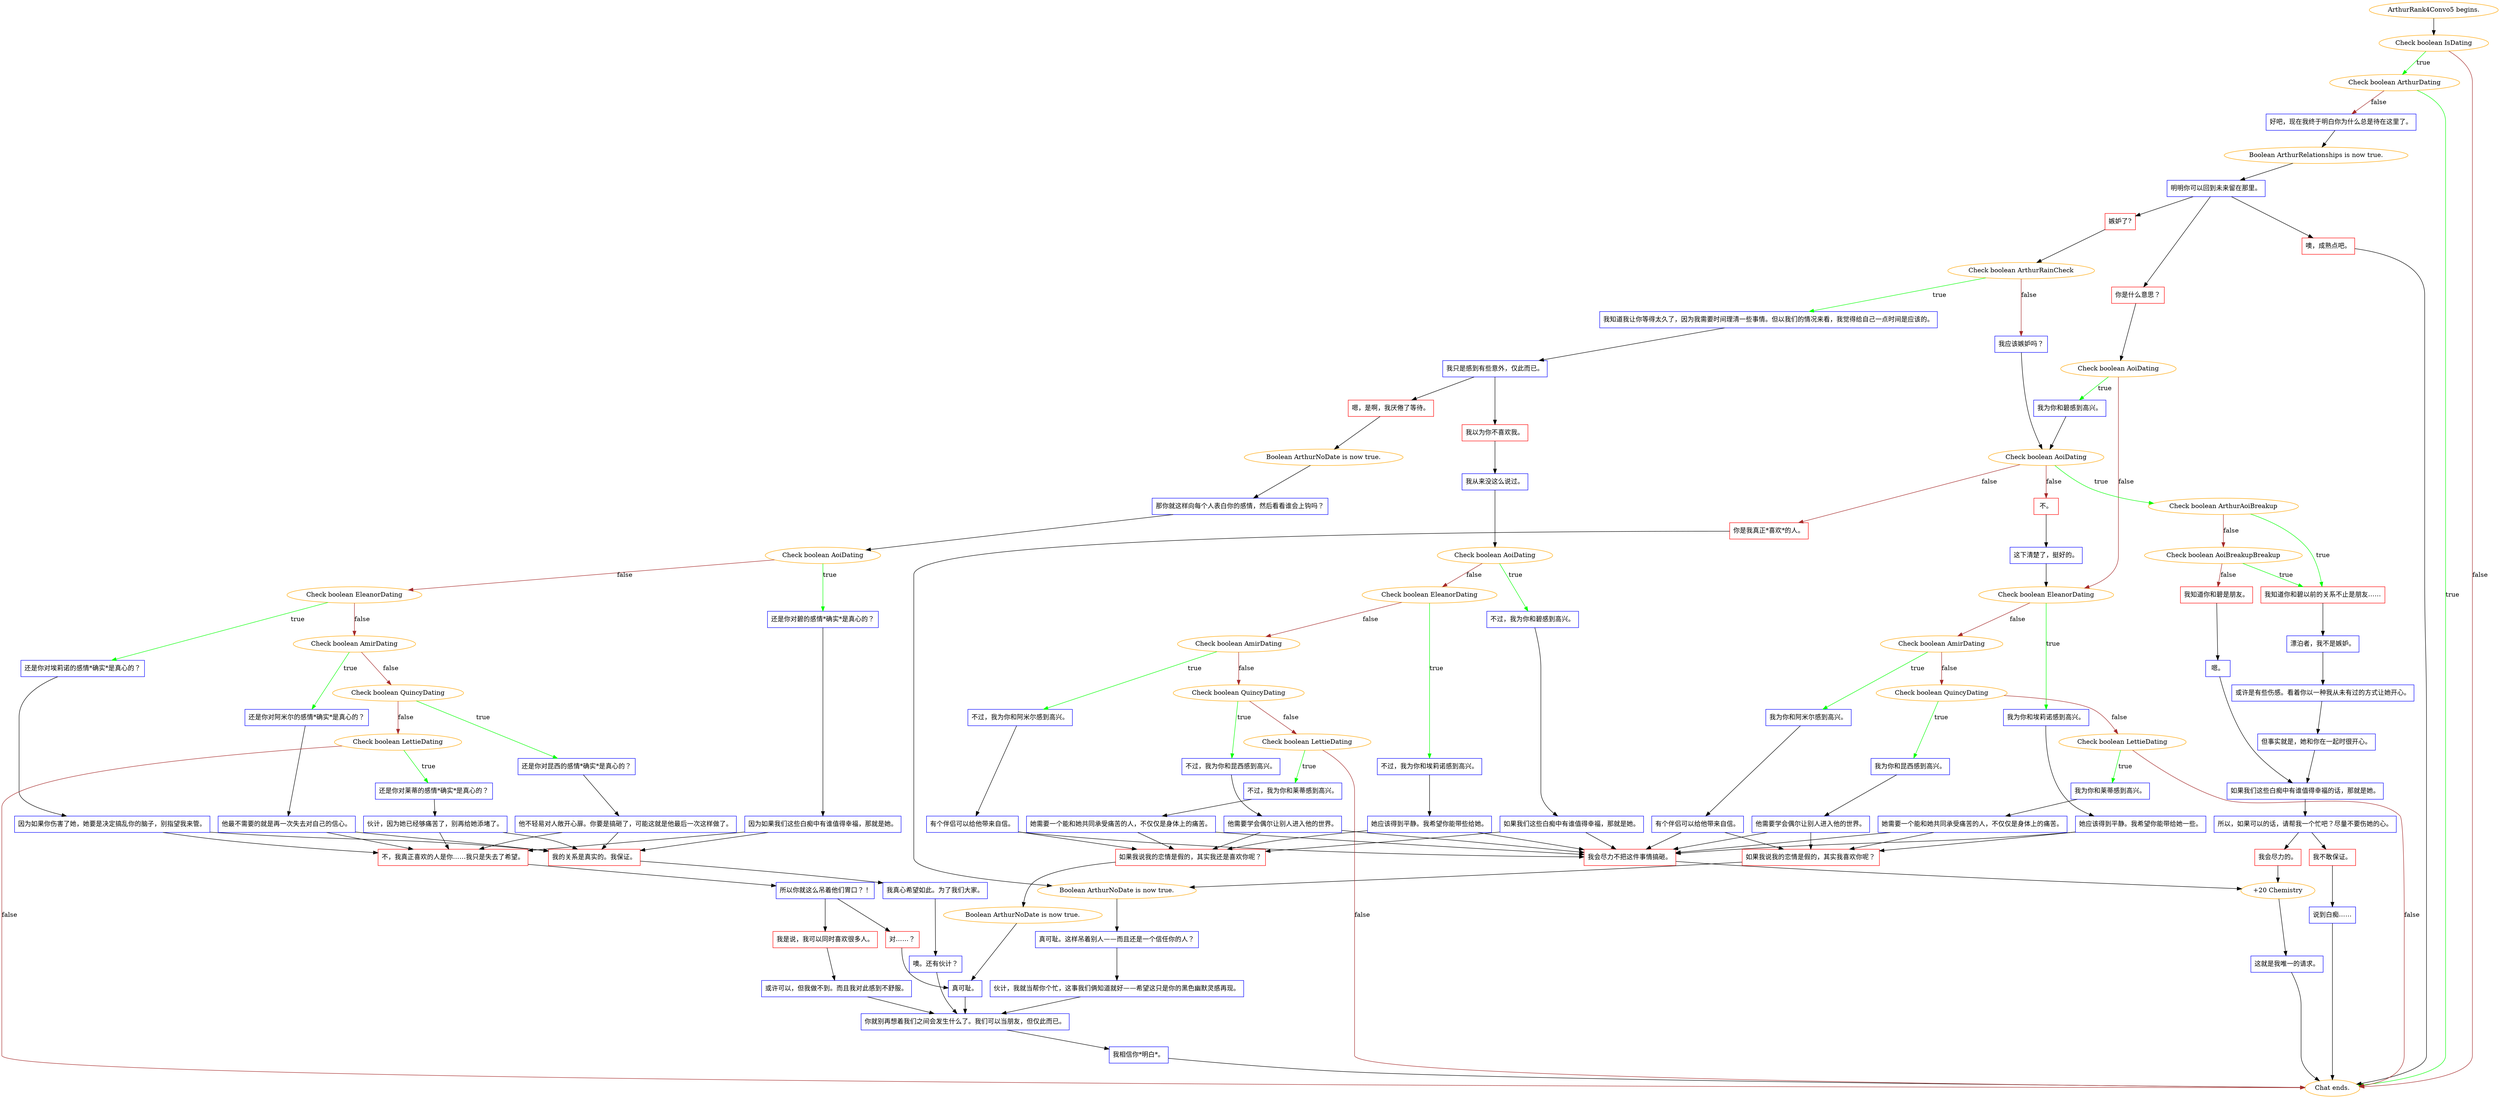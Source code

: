 digraph {
	"ArthurRank4Convo5 begins." [color=orange];
		"ArthurRank4Convo5 begins." -> j2018845881;
	j2018845881 [label="Check boolean IsDating",color=orange];
		j2018845881 -> j2993237603 [label=true,color=green];
		j2018845881 -> "Chat ends." [label=false,color=brown];
	j2993237603 [label="Check boolean ArthurDating",color=orange];
		j2993237603 -> "Chat ends." [label=true,color=green];
		j2993237603 -> j3250176456 [label=false,color=brown];
	"Chat ends." [color=orange];
	j3250176456 [label="好吧，现在我终于明白你为什么总是待在这里了。",shape=box,color=blue];
		j3250176456 -> j2114796932;
	j2114796932 [label="Boolean ArthurRelationships is now true.",color=orange];
		j2114796932 -> j2955788177;
	j2955788177 [label="明明你可以回到未来留在那里。",shape=box,color=blue];
		j2955788177 -> j4203022274;
		j2955788177 -> j3704029571;
		j2955788177 -> j3853964552;
	j4203022274 [label="噢，成熟点吧。",shape=box,color=red];
		j4203022274 -> "Chat ends.";
	j3704029571 [label="嫉妒了?",shape=box,color=red];
		j3704029571 -> j1876090925;
	j3853964552 [label="你是什么意思？",shape=box,color=red];
		j3853964552 -> j3574252422;
	j1876090925 [label="Check boolean ArthurRainCheck",color=orange];
		j1876090925 -> j3176234747 [label=true,color=green];
		j1876090925 -> j345891601 [label=false,color=brown];
	j3574252422 [label="Check boolean AoiDating",color=orange];
		j3574252422 -> j747261411 [label=true,color=green];
		j3574252422 -> j1759626161 [label=false,color=brown];
	j3176234747 [label="我知道我让你等得太久了，因为我需要时间理清一些事情。但以我们的情况来看，我觉得给自己一点时间是应该的。",shape=box,color=blue];
		j3176234747 -> j3127091985;
	j345891601 [label="我应该嫉妒吗？",shape=box,color=blue];
		j345891601 -> j2279261553;
	j747261411 [label="我为你和碧感到高兴。",shape=box,color=blue];
		j747261411 -> j2279261553;
	j1759626161 [label="Check boolean EleanorDating",color=orange];
		j1759626161 -> j3633204049 [label=true,color=green];
		j1759626161 -> j4274557196 [label=false,color=brown];
	j3127091985 [label="我只是感到有些意外，仅此而已。",shape=box,color=blue];
		j3127091985 -> j4155760882;
		j3127091985 -> j226133167;
	j2279261553 [label="Check boolean AoiDating",color=orange];
		j2279261553 -> j1863277533 [label=true,color=green];
		j2279261553 -> j2823923675 [label=false,color=brown];
		j2279261553 -> j1368794845 [label=false,color=brown];
	j3633204049 [label="我为你和埃莉诺感到高兴。",shape=box,color=blue];
		j3633204049 -> j3071162454;
	j4274557196 [label="Check boolean AmirDating",color=orange];
		j4274557196 -> j3824647788 [label=true,color=green];
		j4274557196 -> j1675108729 [label=false,color=brown];
	j4155760882 [label="我以为你不喜欢我。",shape=box,color=red];
		j4155760882 -> j1718638042;
	j226133167 [label="嗯，是啊，我厌倦了等待。",shape=box,color=red];
		j226133167 -> j4041517482;
	j1863277533 [label="Check boolean ArthurAoiBreakup",color=orange];
		j1863277533 -> j2761330118 [label=true,color=green];
		j1863277533 -> j1641706424 [label=false,color=brown];
	j2823923675 [label="不。",shape=box,color=red];
		j2823923675 -> j4266118186;
	j1368794845 [label="你是我真正*喜欢*的人。",shape=box,color=red];
		j1368794845 -> j3778107128;
	j3071162454 [label="她应该得到平静。我希望你能带给她一些。",shape=box,color=blue];
		j3071162454 -> j1905813415;
		j3071162454 -> j163132096;
	j3824647788 [label="我为你和阿米尔感到高兴。",shape=box,color=blue];
		j3824647788 -> j3787022122;
	j1675108729 [label="Check boolean QuincyDating",color=orange];
		j1675108729 -> j1846841111 [label=true,color=green];
		j1675108729 -> j3895399393 [label=false,color=brown];
	j1718638042 [label="我从来没这么说过。",shape=box,color=blue];
		j1718638042 -> j1292584064;
	j4041517482 [label="Boolean ArthurNoDate is now true.",color=orange];
		j4041517482 -> j3414970600;
	j2761330118 [label="我知道你和碧以前的关系不止是朋友……",shape=box,color=red];
		j2761330118 -> j2160017421;
	j1641706424 [label="Check boolean AoiBreakupBreakup",color=orange];
		j1641706424 -> j2761330118 [label=true,color=green];
		j1641706424 -> j1246841650 [label=false,color=brown];
	j4266118186 [label="这下清楚了，挺好的。",shape=box,color=blue];
		j4266118186 -> j1759626161;
	j3778107128 [label="Boolean ArthurNoDate is now true.",color=orange];
		j3778107128 -> j1699850977;
	j1905813415 [label="我会尽力不把这件事情搞砸。",shape=box,color=red];
		j1905813415 -> j2987192156;
	j163132096 [label="如果我说我的恋情是假的，其实我喜欢你呢？",shape=box,color=red];
		j163132096 -> j3778107128;
	j3787022122 [label="有个伴侣可以给他带来自信。",shape=box,color=blue];
		j3787022122 -> j1905813415;
		j3787022122 -> j163132096;
	j1846841111 [label="我为你和昆西感到高兴。",shape=box,color=blue];
		j1846841111 -> j1317224084;
	j3895399393 [label="Check boolean LettieDating",color=orange];
		j3895399393 -> j2364144346 [label=true,color=green];
		j3895399393 -> "Chat ends." [label=false,color=brown];
	j1292584064 [label="Check boolean AoiDating",color=orange];
		j1292584064 -> j1184289959 [label=true,color=green];
		j1292584064 -> j1044422633 [label=false,color=brown];
	j3414970600 [label="那你就这样向每个人表白你的感情，然后看看谁会上钩吗？",shape=box,color=blue];
		j3414970600 -> j2578975380;
	j2160017421 [label="漂泊者，我不是嫉妒。",shape=box,color=blue];
		j2160017421 -> j1203873337;
	j1246841650 [label="我知道你和碧是朋友。",shape=box,color=red];
		j1246841650 -> j3804572365;
	j1699850977 [label="真可耻。这样吊着别人——而且还是一个信任你的人？",shape=box,color=blue];
		j1699850977 -> j2832235185;
	j2987192156 [label="+20 Chemistry",color=orange];
		j2987192156 -> j3476414535;
	j1317224084 [label="他需要学会偶尔让别人进入他的世界。",shape=box,color=blue];
		j1317224084 -> j1905813415;
		j1317224084 -> j163132096;
	j2364144346 [label="我为你和莱蒂感到高兴。",shape=box,color=blue];
		j2364144346 -> j408737089;
	j1184289959 [label="不过，我为你和碧感到高兴。",shape=box,color=blue];
		j1184289959 -> j3261618747;
	j1044422633 [label="Check boolean EleanorDating",color=orange];
		j1044422633 -> j12515786 [label=true,color=green];
		j1044422633 -> j2191467577 [label=false,color=brown];
	j2578975380 [label="Check boolean AoiDating",color=orange];
		j2578975380 -> j2895663601 [label=true,color=green];
		j2578975380 -> j1553816266 [label=false,color=brown];
	j1203873337 [label="或许是有些伤感。看着你以一种我从未有过的方式让她开心。",shape=box,color=blue];
		j1203873337 -> j401098467;
	j3804572365 [label="嗯。",shape=box,color=blue];
		j3804572365 -> j1595019741;
	j2832235185 [label="伙计，我就当帮你个忙，这事我们俩知道就好——希望这只是你的黑色幽默灵感再现。",shape=box,color=blue];
		j2832235185 -> j3777451105;
	j3476414535 [label="这就是我唯一的请求。",shape=box,color=blue];
		j3476414535 -> "Chat ends.";
	j408737089 [label="她需要一个能和她共同承受痛苦的人，不仅仅是身体上的痛苦。",shape=box,color=blue];
		j408737089 -> j1905813415;
		j408737089 -> j163132096;
	j3261618747 [label="如果我们这些白痴中有谁值得幸福，那就是她。",shape=box,color=blue];
		j3261618747 -> j1905813415;
		j3261618747 -> j45754159;
	j12515786 [label="不过，我为你和埃莉诺感到高兴。",shape=box,color=blue];
		j12515786 -> j2481057895;
	j2191467577 [label="Check boolean AmirDating",color=orange];
		j2191467577 -> j3636264882 [label=true,color=green];
		j2191467577 -> j3786569169 [label=false,color=brown];
	j2895663601 [label="还是你对碧的感情*确实*是真心的？",shape=box,color=blue];
		j2895663601 -> j1797382787;
	j1553816266 [label="Check boolean EleanorDating",color=orange];
		j1553816266 -> j902677337 [label=true,color=green];
		j1553816266 -> j2704905820 [label=false,color=brown];
	j401098467 [label="但事实就是，她和你在一起时很开心。",shape=box,color=blue];
		j401098467 -> j1595019741;
	j1595019741 [label="如果我们这些白痴中有谁值得幸福的话，那就是她。",shape=box,color=blue];
		j1595019741 -> j3064757566;
	j3777451105 [label="你就别再想着我们之间会发生什么了。我们可以当朋友，但仅此而已。",shape=box,color=blue];
		j3777451105 -> j4101706182;
	j45754159 [label="如果我说我的恋情是假的，其实我还是喜欢你呢？",shape=box,color=red];
		j45754159 -> j1199891468;
	j2481057895 [label="她应该得到平静。我希望你能带些给她。",shape=box,color=blue];
		j2481057895 -> j1905813415;
		j2481057895 -> j45754159;
	j3636264882 [label="不过，我为你和阿米尔感到高兴。",shape=box,color=blue];
		j3636264882 -> j3395436538;
	j3786569169 [label="Check boolean QuincyDating",color=orange];
		j3786569169 -> j1380482880 [label=true,color=green];
		j3786569169 -> j500909637 [label=false,color=brown];
	j1797382787 [label="因为如果我们这些白痴中有谁值得幸福，那就是她。",shape=box,color=blue];
		j1797382787 -> j2696578162;
		j1797382787 -> j1478081183;
	j902677337 [label="还是你对埃莉诺的感情*确实*是真心的？",shape=box,color=blue];
		j902677337 -> j4093481922;
	j2704905820 [label="Check boolean AmirDating",color=orange];
		j2704905820 -> j2035118122 [label=true,color=green];
		j2704905820 -> j1535484838 [label=false,color=brown];
	j3064757566 [label="所以，如果可以的话，请帮我一个忙吧？尽量不要伤她的心。",shape=box,color=blue];
		j3064757566 -> j2239770674;
		j3064757566 -> j1603529859;
	j4101706182 [label="我相信你*明白*。",shape=box,color=blue];
		j4101706182 -> "Chat ends.";
	j1199891468 [label="Boolean ArthurNoDate is now true.",color=orange];
		j1199891468 -> j1987215590;
	j3395436538 [label="有个伴侣可以给他带来自信。",shape=box,color=blue];
		j3395436538 -> j1905813415;
		j3395436538 -> j45754159;
	j1380482880 [label="不过，我为你和昆西感到高兴。",shape=box,color=blue];
		j1380482880 -> j4245593794;
	j500909637 [label="Check boolean LettieDating",color=orange];
		j500909637 -> j2033951201 [label=true,color=green];
		j500909637 -> "Chat ends." [label=false,color=brown];
	j2696578162 [label="我的关系是真实的。我保证。",shape=box,color=red];
		j2696578162 -> j122444790;
	j1478081183 [label="不，我真正喜欢的人是你……我只是失去了希望。",shape=box,color=red];
		j1478081183 -> j2557789022;
	j4093481922 [label="因为如果你伤害了她，她要是决定搞乱你的脑子，别指望我来管。",shape=box,color=blue];
		j4093481922 -> j2696578162;
		j4093481922 -> j1478081183;
	j2035118122 [label="还是你对阿米尔的感情*确实*是真心的？",shape=box,color=blue];
		j2035118122 -> j387823932;
	j1535484838 [label="Check boolean QuincyDating",color=orange];
		j1535484838 -> j2453966776 [label=true,color=green];
		j1535484838 -> j2093702655 [label=false,color=brown];
	j2239770674 [label="我会尽力的。",shape=box,color=red];
		j2239770674 -> j2987192156;
	j1603529859 [label="我不敢保证。",shape=box,color=red];
		j1603529859 -> j1786293243;
	j1987215590 [label="真可耻。",shape=box,color=blue];
		j1987215590 -> j3777451105;
	j4245593794 [label="他需要学会偶尔让别人进入他的世界。",shape=box,color=blue];
		j4245593794 -> j1905813415;
		j4245593794 -> j45754159;
	j2033951201 [label="不过，我为你和莱蒂感到高兴。",shape=box,color=blue];
		j2033951201 -> j3861366940;
	j122444790 [label="我真心希望如此。为了我们大家。",shape=box,color=blue];
		j122444790 -> j1281069795;
	j2557789022 [label="所以你就这么吊着他们胃口？！",shape=box,color=blue];
		j2557789022 -> j1178199790;
		j2557789022 -> j815039020;
	j387823932 [label="他最不需要的就是再一次失去对自己的信心。",shape=box,color=blue];
		j387823932 -> j2696578162;
		j387823932 -> j1478081183;
	j2453966776 [label="还是你对昆西的感情*确实*是真心的？",shape=box,color=blue];
		j2453966776 -> j2613816403;
	j2093702655 [label="Check boolean LettieDating",color=orange];
		j2093702655 -> j2148125612 [label=true,color=green];
		j2093702655 -> "Chat ends." [label=false,color=brown];
	j1786293243 [label="说到白痴……",shape=box,color=blue];
		j1786293243 -> "Chat ends.";
	j3861366940 [label="她需要一个能和她共同承受痛苦的人，不仅仅是身体上的痛苦。",shape=box,color=blue];
		j3861366940 -> j1905813415;
		j3861366940 -> j45754159;
	j1281069795 [label="噢。还有伙计？",shape=box,color=blue];
		j1281069795 -> j3777451105;
	j1178199790 [label="我是说，我可以同时喜欢很多人。",shape=box,color=red];
		j1178199790 -> j4231653723;
	j815039020 [label="对……？",shape=box,color=red];
		j815039020 -> j1987215590;
	j2613816403 [label="他不轻易对人敞开心扉。你要是搞砸了，可能这就是他最后一次这样做了。",shape=box,color=blue];
		j2613816403 -> j2696578162;
		j2613816403 -> j1478081183;
	j2148125612 [label="还是你对莱蒂的感情*确实*是真心的？",shape=box,color=blue];
		j2148125612 -> j691240216;
	j4231653723 [label="或许可以，但我做不到。而且我对此感到不舒服。",shape=box,color=blue];
		j4231653723 -> j3777451105;
	j691240216 [label="伙计，因为她已经够痛苦了，别再给她添堵了。",shape=box,color=blue];
		j691240216 -> j2696578162;
		j691240216 -> j1478081183;
}